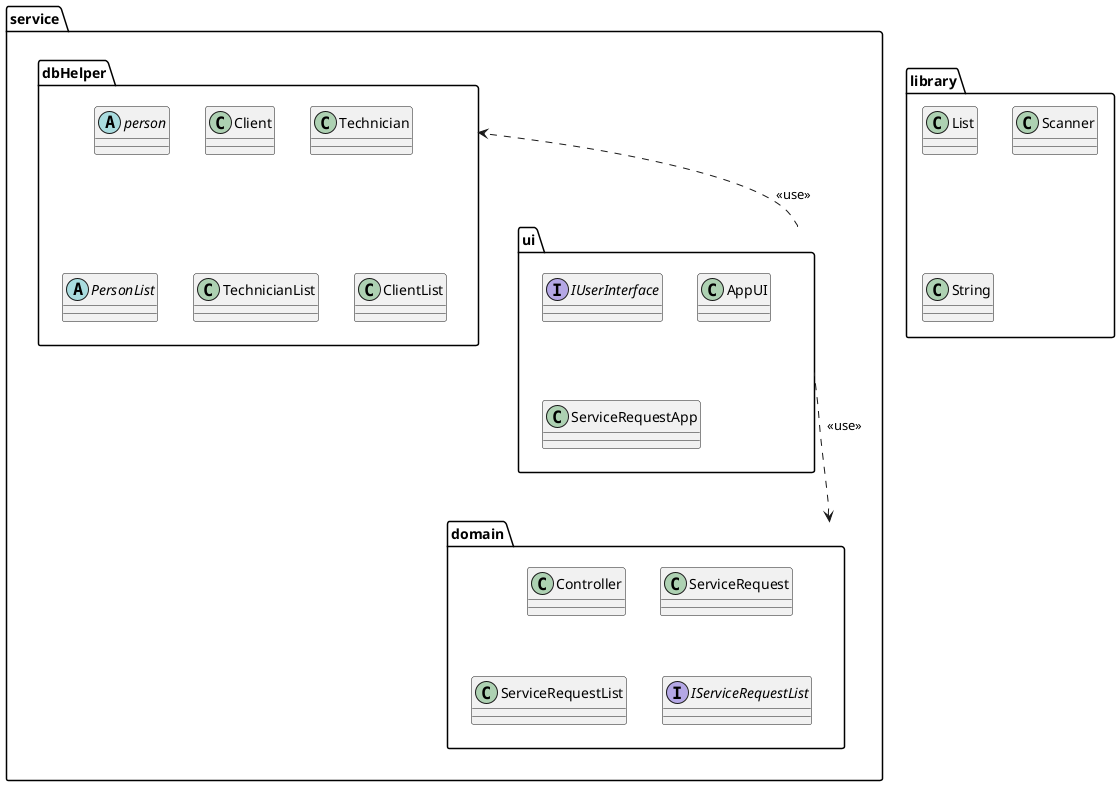 @startuml

service.ui .up.> service.dbHelper : <<use>>
service.ui .up.> service.domain : <<use>>
package "service.dbHelper" {
 abstract class person
 class Client
 class Technician
 abstract class PersonList
 class TechnicianList
 class ClientList
}

package "service.domain" {
 class Controller
 class ServiceRequest
 class ServiceRequestList
 interface IServiceRequestList
}

package "service.ui" {
 interface IUserInterface
 class AppUI
 class ServiceRequestApp
}

package "library"{
class List
class Scanner
class String

@enduml